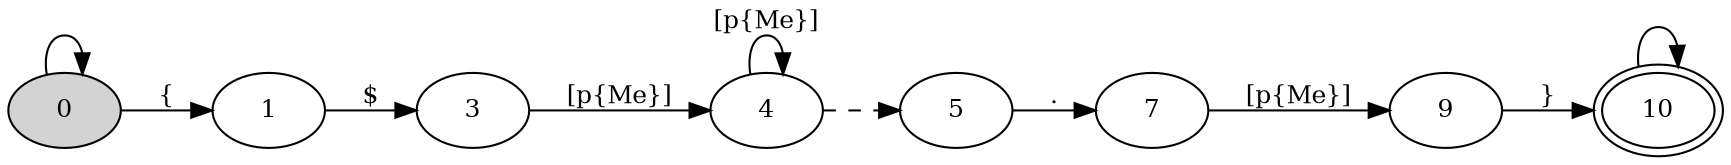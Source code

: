 digraph "SFA" {
rankdir=LR;

//Initial state
node [style = filled, shape = ellipse, peripheries = 1, fillcolor = "#d3d3d3ff", fontsize = 12]
0

//Final states
node [style = filled, shape = ellipse, peripheries = 2, fillcolor = white, fontsize = 12]
10

//Other states
node [style = filled, shape = ellipse, peripheries = 1, fillcolor = white, fontsize = 12]
1
9
3
4
5
7

//Transitions
0 -> 1 [label = "{", fontsize = 12 ];
0 -> 0 [label = "", fontsize = 12 ];
1 -> 3 [label = "$", fontsize = 12 ];
9 -> 10 [label = "}", fontsize = 12 ];
3 -> 4 [label = "[\p{Me}]", fontsize = 12 ];
4 -> 4 [label = "[\p{Me}]", fontsize = 12 ];
4 -> 5 [label = "", style = dashed, fontsize = 12 ];
5 -> 7 [label = ".", fontsize = 12 ];
7 -> 9 [label = "[\p{Me}]", fontsize = 12 ];
10 -> 10 [label = "", fontsize = 12 ];
}
